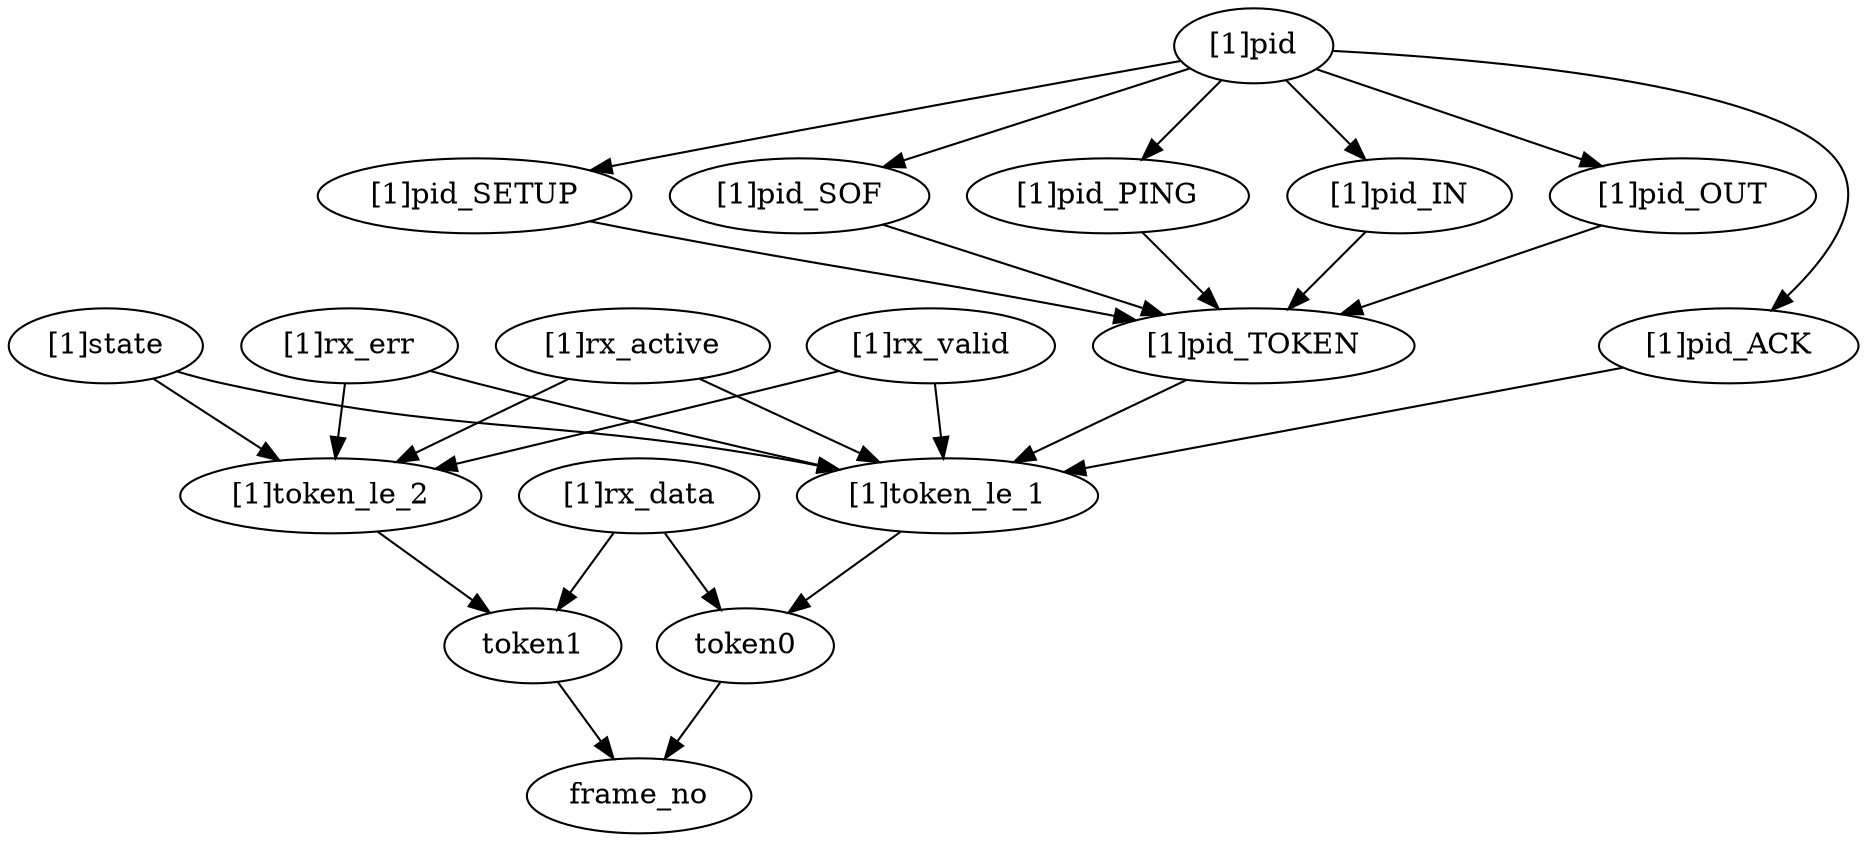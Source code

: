 strict digraph "" {
	"[1]state"	 [complexity=5,
		importance=0.0727073505688,
		rank=0.0145414701138];
	"[1]token_le_2"	 [complexity=4,
		importance=0.0362186400076,
		rank=0.00905466000189];
	"[1]state" -> "[1]token_le_2";
	"[1]token_le_1"	 [complexity=4,
		importance=0.0429022215236,
		rank=0.0107255553809];
	"[1]state" -> "[1]token_le_1";
	"[1]pid_PING"	 [complexity=14,
		importance=0.0845946493869,
		rank=0.0060424749562];
	"[1]pid_TOKEN"	 [complexity=8,
		importance=0.0752203146963,
		rank=0.00940253933704];
	"[1]pid_PING" -> "[1]pid_TOKEN";
	"[1]rx_err"	 [complexity=10,
		importance=0.0946865473037,
		rank=0.00946865473037];
	"[1]rx_err" -> "[1]token_le_2";
	"[1]rx_err" -> "[1]token_le_1";
	"[1]pid_IN"	 [complexity=14,
		importance=0.0845946493869,
		rank=0.0060424749562];
	"[1]pid_IN" -> "[1]pid_TOKEN";
	"[1]rx_active"	 [complexity=8,
		importance=0.0517843257801,
		rank=0.00647304072251];
	"[1]rx_active" -> "[1]token_le_2";
	"[1]rx_active" -> "[1]token_le_1";
	"[1]pid"	 [complexity=8,
		importance=0.0699972812678,
		rank=0.00874966015848];
	"[1]pid" -> "[1]pid_PING";
	"[1]pid" -> "[1]pid_IN";
	"[1]pid_OUT"	 [complexity=14,
		importance=0.0845946493869,
		rank=0.0060424749562];
	"[1]pid" -> "[1]pid_OUT";
	"[1]pid_ACK"	 [complexity=6,
		importance=0.0522765562142,
		rank=0.00871275936903];
	"[1]pid" -> "[1]pid_ACK";
	"[1]pid_SETUP"	 [complexity=14,
		importance=0.0845946493869,
		rank=0.0060424749562];
	"[1]pid" -> "[1]pid_SETUP";
	"[1]pid_SOF"	 [complexity=14,
		importance=0.0845946493869,
		rank=0.0060424749562];
	"[1]pid" -> "[1]pid_SOF";
	"[1]pid_OUT" -> "[1]pid_TOKEN";
	"[1]rx_valid"	 [complexity=8,
		importance=0.0517843257801,
		rank=0.00647304072251];
	"[1]rx_valid" -> "[1]token_le_2";
	"[1]rx_valid" -> "[1]token_le_1";
	token1	 [complexity=3,
		importance=0.0259784041019,
		rank=0.00865946803397];
	"[1]token_le_2" -> token1;
	"[1]pid_TOKEN" -> "[1]token_le_1";
	frame_no	 [complexity=0,
		importance=0.0136480687396,
		rank=0.0];
	"[1]rx_data"	 [complexity=5,
		importance=0.0387950490273,
		rank=0.00775900980546];
	"[1]rx_data" -> token1;
	token0	 [complexity=3,
		importance=0.0299129447709,
		rank=0.00997098159029];
	"[1]rx_data" -> token0;
	token1 -> frame_no;
	token0 -> frame_no;
	"[1]pid_ACK" -> "[1]token_le_1";
	"[1]pid_SETUP" -> "[1]pid_TOKEN";
	"[1]pid_SOF" -> "[1]pid_TOKEN";
	"[1]token_le_1" -> token0;
}
